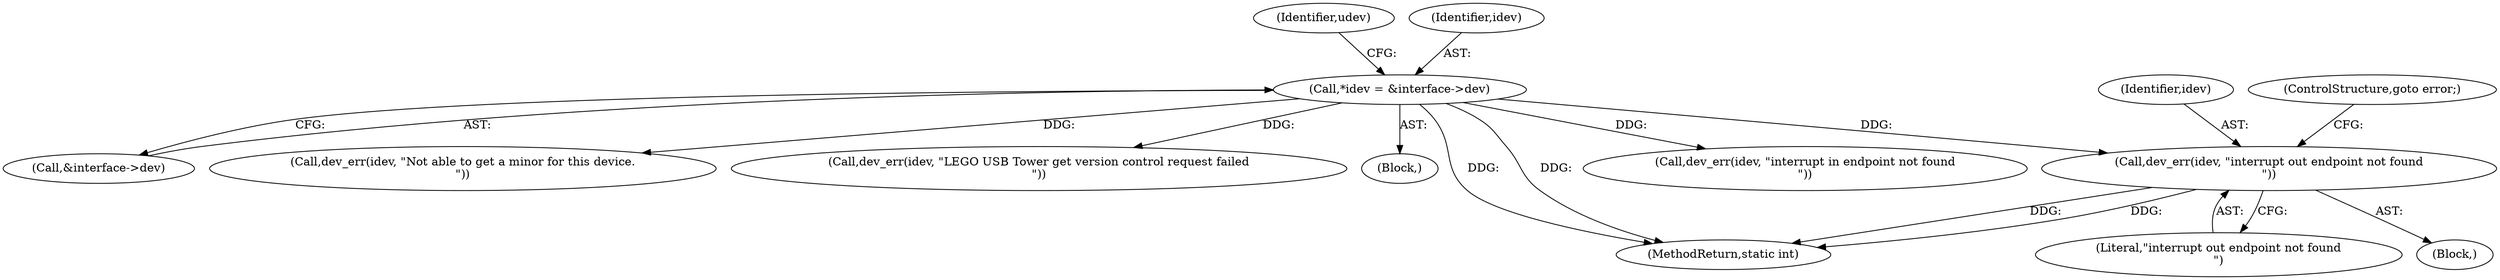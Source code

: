 digraph "0_linux_2fae9e5a7babada041e2e161699ade2447a01989@pointer" {
"1000312" [label="(Call,dev_err(idev, \"interrupt out endpoint not found\n\"))"];
"1000111" [label="(Call,*idev = &interface->dev)"];
"1000312" [label="(Call,dev_err(idev, \"interrupt out endpoint not found\n\"))"];
"1000301" [label="(Call,dev_err(idev, \"interrupt in endpoint not found\n\"))"];
"1000313" [label="(Identifier,idev)"];
"1000505" [label="(MethodReturn,static int)"];
"1000113" [label="(Call,&interface->dev)"];
"1000119" [label="(Identifier,udev)"];
"1000468" [label="(Call,dev_err(idev, \"Not able to get a minor for this device.\n\"))"];
"1000314" [label="(Literal,\"interrupt out endpoint not found\n\")"];
"1000315" [label="(ControlStructure,goto error;)"];
"1000311" [label="(Block,)"];
"1000111" [label="(Call,*idev = &interface->dev)"];
"1000433" [label="(Call,dev_err(idev, \"LEGO USB Tower get version control request failed\n\"))"];
"1000109" [label="(Block,)"];
"1000112" [label="(Identifier,idev)"];
"1000312" -> "1000311"  [label="AST: "];
"1000312" -> "1000314"  [label="CFG: "];
"1000313" -> "1000312"  [label="AST: "];
"1000314" -> "1000312"  [label="AST: "];
"1000315" -> "1000312"  [label="CFG: "];
"1000312" -> "1000505"  [label="DDG: "];
"1000312" -> "1000505"  [label="DDG: "];
"1000111" -> "1000312"  [label="DDG: "];
"1000111" -> "1000109"  [label="AST: "];
"1000111" -> "1000113"  [label="CFG: "];
"1000112" -> "1000111"  [label="AST: "];
"1000113" -> "1000111"  [label="AST: "];
"1000119" -> "1000111"  [label="CFG: "];
"1000111" -> "1000505"  [label="DDG: "];
"1000111" -> "1000505"  [label="DDG: "];
"1000111" -> "1000301"  [label="DDG: "];
"1000111" -> "1000433"  [label="DDG: "];
"1000111" -> "1000468"  [label="DDG: "];
}
